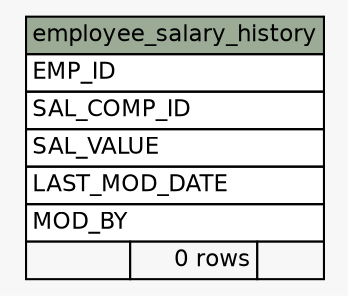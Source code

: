 // dot 2.38.0 on Windows 7 6.1
digraph "employee_salary_history" {
  graph [
    rankdir="RL"
    bgcolor="#f7f7f7"
  ];
  node [
    fontname="Helvetica"
    fontsize="11"
    shape="plaintext"
  ];
  edge [
    arrowsize="0.8"
  ];
  "employee_salary_history" [
    label=<
    <TABLE BORDER="0" CELLBORDER="1" CELLSPACING="0" BGCOLOR="#ffffff">
      <TR><TD PORT="employee_salary_history.heading" COLSPAN="3" BGCOLOR="#9bab96" ALIGN="CENTER">employee_salary_history</TD></TR>
      <TR><TD PORT="EMP_ID" COLSPAN="3" ALIGN="LEFT">EMP_ID</TD></TR>
      <TR><TD PORT="SAL_COMP_ID" COLSPAN="3" ALIGN="LEFT">SAL_COMP_ID</TD></TR>
      <TR><TD PORT="SAL_VALUE" COLSPAN="3" ALIGN="LEFT">SAL_VALUE</TD></TR>
      <TR><TD PORT="LAST_MOD_DATE" COLSPAN="3" ALIGN="LEFT">LAST_MOD_DATE</TD></TR>
      <TR><TD PORT="MOD_BY" COLSPAN="3" ALIGN="LEFT">MOD_BY</TD></TR>
      <TR><TD ALIGN="LEFT" BGCOLOR="#f7f7f7">  </TD><TD ALIGN="RIGHT" BGCOLOR="#f7f7f7">0 rows</TD><TD ALIGN="RIGHT" BGCOLOR="#f7f7f7">  </TD></TR>
    </TABLE>>
    URL="tables/employee_salary_history.html#"
    tooltip="employee_salary_history"
  ];
}
